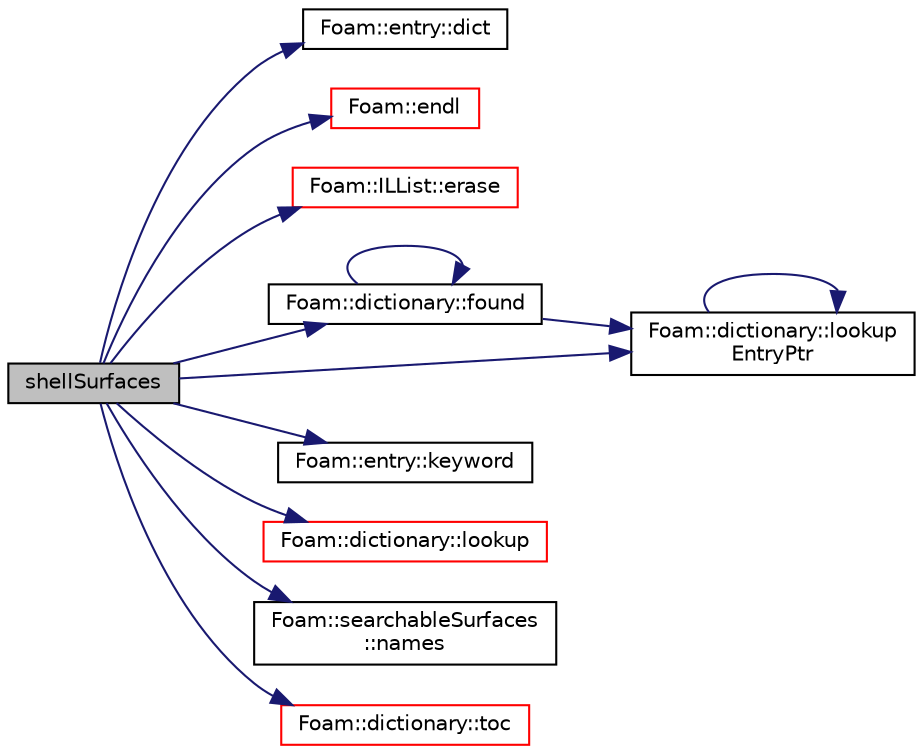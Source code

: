 digraph "shellSurfaces"
{
  bgcolor="transparent";
  edge [fontname="Helvetica",fontsize="10",labelfontname="Helvetica",labelfontsize="10"];
  node [fontname="Helvetica",fontsize="10",shape=record];
  rankdir="LR";
  Node1 [label="shellSurfaces",height=0.2,width=0.4,color="black", fillcolor="grey75", style="filled", fontcolor="black"];
  Node1 -> Node2 [color="midnightblue",fontsize="10",style="solid",fontname="Helvetica"];
  Node2 [label="Foam::entry::dict",height=0.2,width=0.4,color="black",URL="$a00670.html#afc13fd3e1a6858d0e483f32306831d71",tooltip="Return dictionary if this entry is a dictionary. "];
  Node1 -> Node3 [color="midnightblue",fontsize="10",style="solid",fontname="Helvetica"];
  Node3 [label="Foam::endl",height=0.2,width=0.4,color="red",URL="$a10958.html#a2db8fe02a0d3909e9351bb4275b23ce4",tooltip="Add newline and flush stream. "];
  Node1 -> Node4 [color="midnightblue",fontsize="10",style="solid",fontname="Helvetica"];
  Node4 [label="Foam::ILList::erase",height=0.2,width=0.4,color="red",URL="$a01049.html#a4e7f8058323d26d5d980c27ef734d8bb",tooltip="Remove the specified element from the list and delete it. "];
  Node1 -> Node5 [color="midnightblue",fontsize="10",style="solid",fontname="Helvetica"];
  Node5 [label="Foam::dictionary::found",height=0.2,width=0.4,color="black",URL="$a00531.html#ae9d6521e0e8d3956f9b49ddeb44877b8",tooltip="Search dictionary for given keyword. "];
  Node5 -> Node5 [color="midnightblue",fontsize="10",style="solid",fontname="Helvetica"];
  Node5 -> Node6 [color="midnightblue",fontsize="10",style="solid",fontname="Helvetica"];
  Node6 [label="Foam::dictionary::lookup\lEntryPtr",height=0.2,width=0.4,color="black",URL="$a00531.html#af48f6ad1b2ee35b38a6f7994d806d195",tooltip="Find and return an entry data stream pointer if present. "];
  Node6 -> Node6 [color="midnightblue",fontsize="10",style="solid",fontname="Helvetica"];
  Node1 -> Node7 [color="midnightblue",fontsize="10",style="solid",fontname="Helvetica"];
  Node7 [label="Foam::entry::keyword",height=0.2,width=0.4,color="black",URL="$a00670.html#ae793b54fbc2e5d1da0f1c23b908cb057",tooltip="Return keyword. "];
  Node1 -> Node8 [color="midnightblue",fontsize="10",style="solid",fontname="Helvetica"];
  Node8 [label="Foam::dictionary::lookup",height=0.2,width=0.4,color="red",URL="$a00531.html#a8baab402d653d6e789f67c57e23a5b59",tooltip="Find and return an entry data stream. "];
  Node1 -> Node6 [color="midnightblue",fontsize="10",style="solid",fontname="Helvetica"];
  Node1 -> Node9 [color="midnightblue",fontsize="10",style="solid",fontname="Helvetica"];
  Node9 [label="Foam::searchableSurfaces\l::names",height=0.2,width=0.4,color="black",URL="$a02321.html#a4cfa938962e39d9251eec21f98340669"];
  Node1 -> Node10 [color="midnightblue",fontsize="10",style="solid",fontname="Helvetica"];
  Node10 [label="Foam::dictionary::toc",height=0.2,width=0.4,color="red",URL="$a00531.html#a0f6e0082a283505ed197ce3e0498326b",tooltip="Return the table of contents. "];
}
